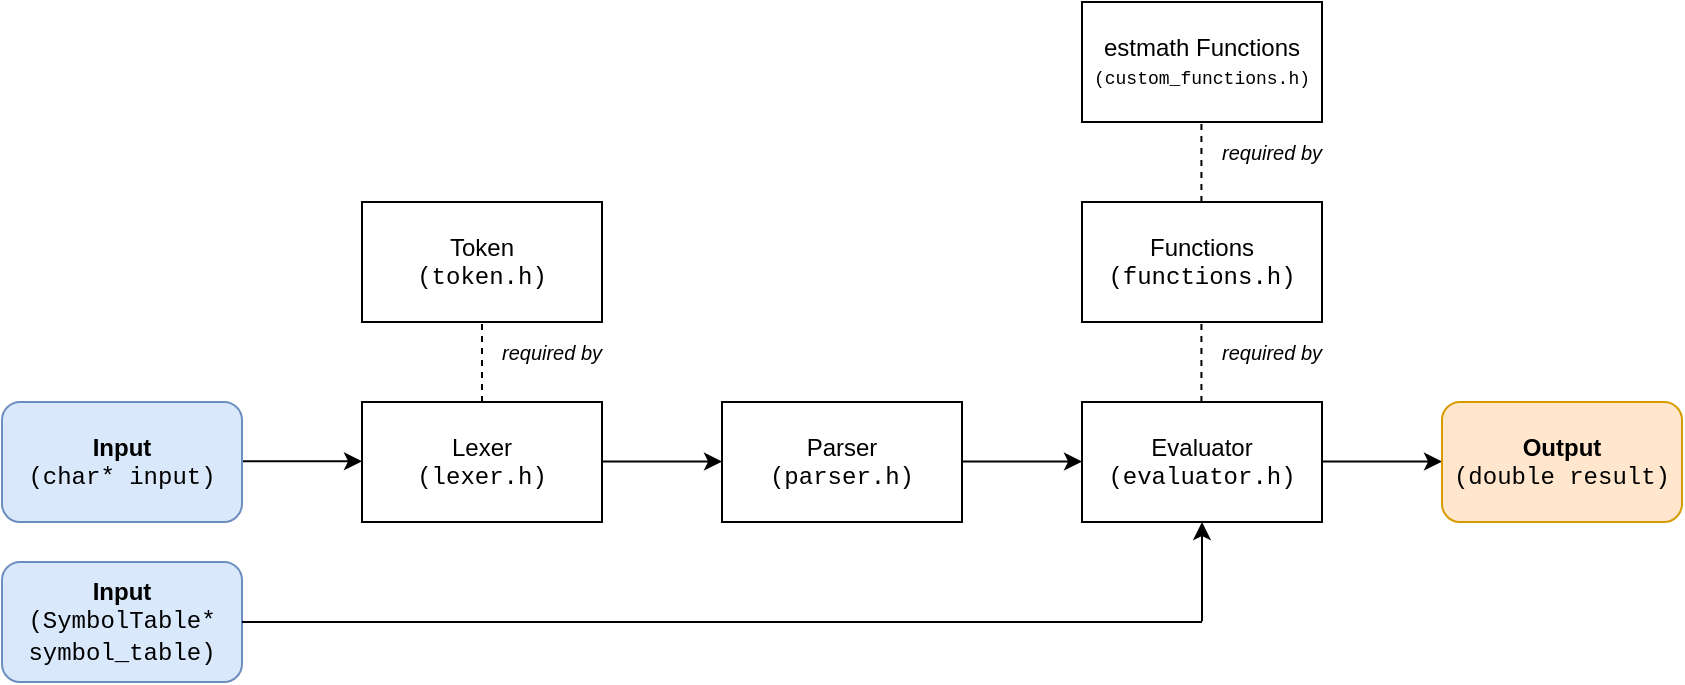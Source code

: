 <mxfile version="25.0.3">
  <diagram name="Page-1" id="jvvfvE5VGz6tF1BPTBL8">
    <mxGraphModel dx="1195" dy="615" grid="1" gridSize="10" guides="1" tooltips="1" connect="1" arrows="1" fold="1" page="1" pageScale="1" pageWidth="850" pageHeight="1100" math="0" shadow="0">
      <root>
        <mxCell id="0" />
        <mxCell id="1" parent="0" />
        <mxCell id="Yt1GPhfyEFjGMVxCp1VY-1" value="Lexer&lt;div&gt;&lt;font face=&quot;Courier New&quot;&gt;(lexer.h)&lt;/font&gt;&lt;/div&gt;" style="rounded=0;whiteSpace=wrap;html=1;" vertex="1" parent="1">
          <mxGeometry x="200" y="360" width="120" height="60" as="geometry" />
        </mxCell>
        <mxCell id="Yt1GPhfyEFjGMVxCp1VY-2" value="Parser&lt;div&gt;&lt;span style=&quot;font-family: &amp;quot;Courier New&amp;quot;;&quot;&gt;(parser.h)&lt;/span&gt;&lt;/div&gt;" style="rounded=0;whiteSpace=wrap;html=1;" vertex="1" parent="1">
          <mxGeometry x="380" y="360" width="120" height="60" as="geometry" />
        </mxCell>
        <mxCell id="Yt1GPhfyEFjGMVxCp1VY-3" value="Token&lt;div&gt;&lt;span style=&quot;font-family: &amp;quot;Courier New&amp;quot;;&quot;&gt;(token.h)&lt;/span&gt;&lt;/div&gt;" style="rounded=0;whiteSpace=wrap;html=1;" vertex="1" parent="1">
          <mxGeometry x="200" y="260" width="120" height="60" as="geometry" />
        </mxCell>
        <mxCell id="Yt1GPhfyEFjGMVxCp1VY-4" value="Evaluator&lt;div&gt;&lt;span style=&quot;font-family: &amp;quot;Courier New&amp;quot;;&quot;&gt;(evaluator.h)&lt;/span&gt;&lt;/div&gt;" style="rounded=0;whiteSpace=wrap;html=1;" vertex="1" parent="1">
          <mxGeometry x="560" y="360" width="120" height="60" as="geometry" />
        </mxCell>
        <mxCell id="Yt1GPhfyEFjGMVxCp1VY-7" value="" style="endArrow=classic;html=1;rounded=0;" edge="1" parent="1">
          <mxGeometry width="50" height="50" relative="1" as="geometry">
            <mxPoint x="140" y="389.66" as="sourcePoint" />
            <mxPoint x="200" y="389.66" as="targetPoint" />
          </mxGeometry>
        </mxCell>
        <mxCell id="Yt1GPhfyEFjGMVxCp1VY-8" value="" style="endArrow=none;dashed=1;html=1;rounded=0;exitX=0.5;exitY=0;exitDx=0;exitDy=0;" edge="1" parent="1" source="Yt1GPhfyEFjGMVxCp1VY-1">
          <mxGeometry width="50" height="50" relative="1" as="geometry">
            <mxPoint x="210" y="370" as="sourcePoint" />
            <mxPoint x="260" y="320" as="targetPoint" />
          </mxGeometry>
        </mxCell>
        <mxCell id="Yt1GPhfyEFjGMVxCp1VY-9" value="" style="endArrow=classic;html=1;rounded=0;" edge="1" parent="1">
          <mxGeometry width="50" height="50" relative="1" as="geometry">
            <mxPoint x="320" y="389.8" as="sourcePoint" />
            <mxPoint x="380" y="389.8" as="targetPoint" />
          </mxGeometry>
        </mxCell>
        <mxCell id="Yt1GPhfyEFjGMVxCp1VY-10" value="" style="endArrow=classic;html=1;rounded=0;" edge="1" parent="1">
          <mxGeometry width="50" height="50" relative="1" as="geometry">
            <mxPoint x="500" y="389.8" as="sourcePoint" />
            <mxPoint x="560" y="389.8" as="targetPoint" />
          </mxGeometry>
        </mxCell>
        <mxCell id="Yt1GPhfyEFjGMVxCp1VY-11" value="" style="endArrow=classic;html=1;rounded=0;" edge="1" parent="1">
          <mxGeometry width="50" height="50" relative="1" as="geometry">
            <mxPoint x="680" y="389.8" as="sourcePoint" />
            <mxPoint x="740" y="389.8" as="targetPoint" />
          </mxGeometry>
        </mxCell>
        <mxCell id="Yt1GPhfyEFjGMVxCp1VY-12" value="&lt;b&gt;Input&lt;/b&gt;&lt;div&gt;&lt;span style=&quot;font-family: &amp;quot;Courier New&amp;quot;;&quot;&gt;(char* input)&lt;/span&gt;&lt;/div&gt;" style="rounded=1;whiteSpace=wrap;html=1;fillColor=#dae8fc;strokeColor=#6c8ebf;" vertex="1" parent="1">
          <mxGeometry x="20" y="360" width="120" height="60" as="geometry" />
        </mxCell>
        <mxCell id="Yt1GPhfyEFjGMVxCp1VY-13" value="&lt;b&gt;Output&lt;/b&gt;&lt;div&gt;&lt;span style=&quot;font-family: &amp;quot;Courier New&amp;quot;;&quot;&gt;(double result)&lt;/span&gt;&lt;/div&gt;" style="rounded=1;whiteSpace=wrap;html=1;fillColor=#ffe6cc;strokeColor=#d79b00;" vertex="1" parent="1">
          <mxGeometry x="740" y="360" width="120" height="60" as="geometry" />
        </mxCell>
        <mxCell id="Yt1GPhfyEFjGMVxCp1VY-14" value="&lt;b&gt;Input&lt;/b&gt;&lt;div&gt;&lt;font face=&quot;Courier New&quot;&gt;(SymbolTable* symbol_table)&lt;/font&gt;&lt;/div&gt;" style="rounded=1;whiteSpace=wrap;html=1;fillColor=#dae8fc;strokeColor=#6c8ebf;" vertex="1" parent="1">
          <mxGeometry x="20" y="440" width="120" height="60" as="geometry" />
        </mxCell>
        <mxCell id="Yt1GPhfyEFjGMVxCp1VY-15" value="" style="endArrow=none;html=1;rounded=0;" edge="1" parent="1">
          <mxGeometry width="50" height="50" relative="1" as="geometry">
            <mxPoint x="140" y="470" as="sourcePoint" />
            <mxPoint x="620" y="470" as="targetPoint" />
          </mxGeometry>
        </mxCell>
        <mxCell id="Yt1GPhfyEFjGMVxCp1VY-16" value="" style="endArrow=classic;html=1;rounded=0;entryX=0.5;entryY=1;entryDx=0;entryDy=0;" edge="1" parent="1" target="Yt1GPhfyEFjGMVxCp1VY-4">
          <mxGeometry width="50" height="50" relative="1" as="geometry">
            <mxPoint x="620" y="469.66" as="sourcePoint" />
            <mxPoint x="650" y="500" as="targetPoint" />
          </mxGeometry>
        </mxCell>
        <mxCell id="Yt1GPhfyEFjGMVxCp1VY-17" value="Functions&lt;div&gt;&lt;span style=&quot;font-family: &amp;quot;Courier New&amp;quot;;&quot;&gt;(functions.h)&lt;/span&gt;&lt;/div&gt;" style="rounded=0;whiteSpace=wrap;html=1;" vertex="1" parent="1">
          <mxGeometry x="560" y="260" width="120" height="60" as="geometry" />
        </mxCell>
        <mxCell id="Yt1GPhfyEFjGMVxCp1VY-18" value="" style="endArrow=none;dashed=1;html=1;rounded=0;exitX=0.5;exitY=0;exitDx=0;exitDy=0;" edge="1" parent="1">
          <mxGeometry width="50" height="50" relative="1" as="geometry">
            <mxPoint x="619.71" y="360" as="sourcePoint" />
            <mxPoint x="619.71" y="320" as="targetPoint" />
          </mxGeometry>
        </mxCell>
        <mxCell id="Yt1GPhfyEFjGMVxCp1VY-19" value="estmath Functions&lt;div&gt;&lt;font style=&quot;font-size: 9px;&quot;&gt;&lt;span style=&quot;font-family: &amp;quot;Courier New&amp;quot;;&quot;&gt;(custom_&lt;/span&gt;&lt;span style=&quot;font-family: &amp;quot;Courier New&amp;quot;; background-color: initial;&quot;&gt;functions.h)&lt;/span&gt;&lt;/font&gt;&lt;/div&gt;" style="rounded=0;whiteSpace=wrap;html=1;" vertex="1" parent="1">
          <mxGeometry x="560" y="160" width="120" height="60" as="geometry" />
        </mxCell>
        <mxCell id="Yt1GPhfyEFjGMVxCp1VY-20" value="" style="endArrow=none;dashed=1;html=1;rounded=0;exitX=0.5;exitY=0;exitDx=0;exitDy=0;" edge="1" parent="1">
          <mxGeometry width="50" height="50" relative="1" as="geometry">
            <mxPoint x="619.71" y="260" as="sourcePoint" />
            <mxPoint x="619.71" y="220" as="targetPoint" />
          </mxGeometry>
        </mxCell>
        <mxCell id="Yt1GPhfyEFjGMVxCp1VY-21" value="&lt;i&gt;&lt;font style=&quot;font-size: 10px;&quot;&gt;required by&lt;/font&gt;&lt;/i&gt;" style="text;html=1;align=center;verticalAlign=middle;whiteSpace=wrap;rounded=0;" vertex="1" parent="1">
          <mxGeometry x="260" y="320" width="70" height="30" as="geometry" />
        </mxCell>
        <mxCell id="Yt1GPhfyEFjGMVxCp1VY-22" value="&lt;i&gt;&lt;font style=&quot;font-size: 10px;&quot;&gt;required by&lt;/font&gt;&lt;/i&gt;" style="text;html=1;align=center;verticalAlign=middle;whiteSpace=wrap;rounded=0;" vertex="1" parent="1">
          <mxGeometry x="620" y="320" width="70" height="30" as="geometry" />
        </mxCell>
        <mxCell id="Yt1GPhfyEFjGMVxCp1VY-23" value="&lt;i&gt;&lt;font style=&quot;font-size: 10px;&quot;&gt;required by&lt;/font&gt;&lt;/i&gt;" style="text;html=1;align=center;verticalAlign=middle;whiteSpace=wrap;rounded=0;" vertex="1" parent="1">
          <mxGeometry x="620" y="220" width="70" height="30" as="geometry" />
        </mxCell>
      </root>
    </mxGraphModel>
  </diagram>
</mxfile>

